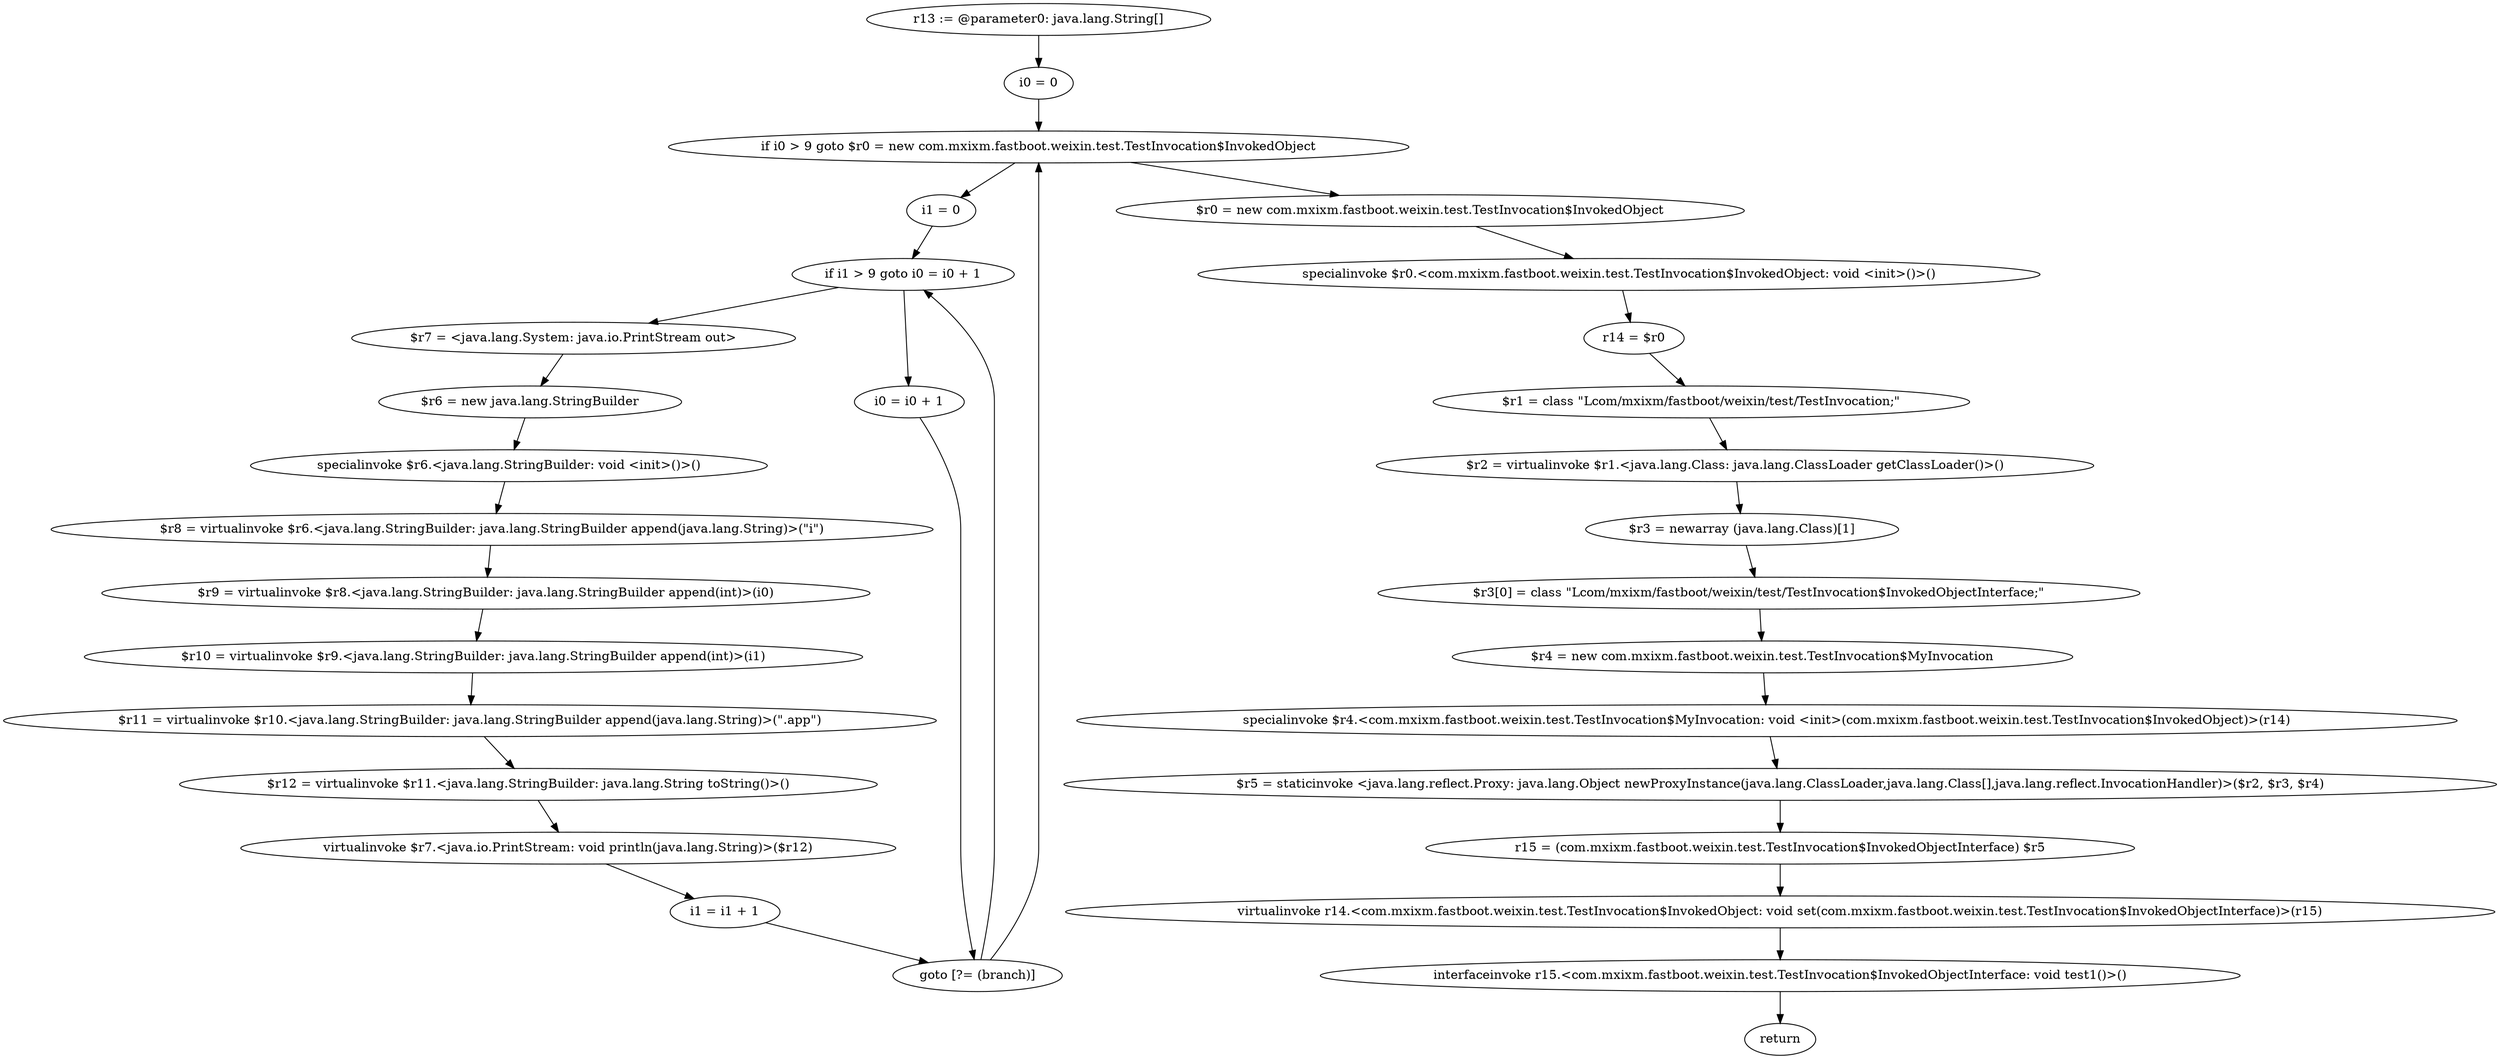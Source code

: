 digraph "unitGraph" {
    "r13 := @parameter0: java.lang.String[]"
    "i0 = 0"
    "if i0 > 9 goto $r0 = new com.mxixm.fastboot.weixin.test.TestInvocation$InvokedObject"
    "i1 = 0"
    "if i1 > 9 goto i0 = i0 + 1"
    "$r7 = <java.lang.System: java.io.PrintStream out>"
    "$r6 = new java.lang.StringBuilder"
    "specialinvoke $r6.<java.lang.StringBuilder: void <init>()>()"
    "$r8 = virtualinvoke $r6.<java.lang.StringBuilder: java.lang.StringBuilder append(java.lang.String)>(\"i\")"
    "$r9 = virtualinvoke $r8.<java.lang.StringBuilder: java.lang.StringBuilder append(int)>(i0)"
    "$r10 = virtualinvoke $r9.<java.lang.StringBuilder: java.lang.StringBuilder append(int)>(i1)"
    "$r11 = virtualinvoke $r10.<java.lang.StringBuilder: java.lang.StringBuilder append(java.lang.String)>(\".app\")"
    "$r12 = virtualinvoke $r11.<java.lang.StringBuilder: java.lang.String toString()>()"
    "virtualinvoke $r7.<java.io.PrintStream: void println(java.lang.String)>($r12)"
    "i1 = i1 + 1"
    "goto [?= (branch)]"
    "i0 = i0 + 1"
    "$r0 = new com.mxixm.fastboot.weixin.test.TestInvocation$InvokedObject"
    "specialinvoke $r0.<com.mxixm.fastboot.weixin.test.TestInvocation$InvokedObject: void <init>()>()"
    "r14 = $r0"
    "$r1 = class \"Lcom/mxixm/fastboot/weixin/test/TestInvocation;\""
    "$r2 = virtualinvoke $r1.<java.lang.Class: java.lang.ClassLoader getClassLoader()>()"
    "$r3 = newarray (java.lang.Class)[1]"
    "$r3[0] = class \"Lcom/mxixm/fastboot/weixin/test/TestInvocation$InvokedObjectInterface;\""
    "$r4 = new com.mxixm.fastboot.weixin.test.TestInvocation$MyInvocation"
    "specialinvoke $r4.<com.mxixm.fastboot.weixin.test.TestInvocation$MyInvocation: void <init>(com.mxixm.fastboot.weixin.test.TestInvocation$InvokedObject)>(r14)"
    "$r5 = staticinvoke <java.lang.reflect.Proxy: java.lang.Object newProxyInstance(java.lang.ClassLoader,java.lang.Class[],java.lang.reflect.InvocationHandler)>($r2, $r3, $r4)"
    "r15 = (com.mxixm.fastboot.weixin.test.TestInvocation$InvokedObjectInterface) $r5"
    "virtualinvoke r14.<com.mxixm.fastboot.weixin.test.TestInvocation$InvokedObject: void set(com.mxixm.fastboot.weixin.test.TestInvocation$InvokedObjectInterface)>(r15)"
    "interfaceinvoke r15.<com.mxixm.fastboot.weixin.test.TestInvocation$InvokedObjectInterface: void test1()>()"
    "return"
    "r13 := @parameter0: java.lang.String[]"->"i0 = 0";
    "i0 = 0"->"if i0 > 9 goto $r0 = new com.mxixm.fastboot.weixin.test.TestInvocation$InvokedObject";
    "if i0 > 9 goto $r0 = new com.mxixm.fastboot.weixin.test.TestInvocation$InvokedObject"->"i1 = 0";
    "if i0 > 9 goto $r0 = new com.mxixm.fastboot.weixin.test.TestInvocation$InvokedObject"->"$r0 = new com.mxixm.fastboot.weixin.test.TestInvocation$InvokedObject";
    "i1 = 0"->"if i1 > 9 goto i0 = i0 + 1";
    "if i1 > 9 goto i0 = i0 + 1"->"$r7 = <java.lang.System: java.io.PrintStream out>";
    "if i1 > 9 goto i0 = i0 + 1"->"i0 = i0 + 1";
    "$r7 = <java.lang.System: java.io.PrintStream out>"->"$r6 = new java.lang.StringBuilder";
    "$r6 = new java.lang.StringBuilder"->"specialinvoke $r6.<java.lang.StringBuilder: void <init>()>()";
    "specialinvoke $r6.<java.lang.StringBuilder: void <init>()>()"->"$r8 = virtualinvoke $r6.<java.lang.StringBuilder: java.lang.StringBuilder append(java.lang.String)>(\"i\")";
    "$r8 = virtualinvoke $r6.<java.lang.StringBuilder: java.lang.StringBuilder append(java.lang.String)>(\"i\")"->"$r9 = virtualinvoke $r8.<java.lang.StringBuilder: java.lang.StringBuilder append(int)>(i0)";
    "$r9 = virtualinvoke $r8.<java.lang.StringBuilder: java.lang.StringBuilder append(int)>(i0)"->"$r10 = virtualinvoke $r9.<java.lang.StringBuilder: java.lang.StringBuilder append(int)>(i1)";
    "$r10 = virtualinvoke $r9.<java.lang.StringBuilder: java.lang.StringBuilder append(int)>(i1)"->"$r11 = virtualinvoke $r10.<java.lang.StringBuilder: java.lang.StringBuilder append(java.lang.String)>(\".app\")";
    "$r11 = virtualinvoke $r10.<java.lang.StringBuilder: java.lang.StringBuilder append(java.lang.String)>(\".app\")"->"$r12 = virtualinvoke $r11.<java.lang.StringBuilder: java.lang.String toString()>()";
    "$r12 = virtualinvoke $r11.<java.lang.StringBuilder: java.lang.String toString()>()"->"virtualinvoke $r7.<java.io.PrintStream: void println(java.lang.String)>($r12)";
    "virtualinvoke $r7.<java.io.PrintStream: void println(java.lang.String)>($r12)"->"i1 = i1 + 1";
    "i1 = i1 + 1"->"goto [?= (branch)]";
    "goto [?= (branch)]"->"if i1 > 9 goto i0 = i0 + 1";
    "i0 = i0 + 1"->"goto [?= (branch)]";
    "goto [?= (branch)]"->"if i0 > 9 goto $r0 = new com.mxixm.fastboot.weixin.test.TestInvocation$InvokedObject";
    "$r0 = new com.mxixm.fastboot.weixin.test.TestInvocation$InvokedObject"->"specialinvoke $r0.<com.mxixm.fastboot.weixin.test.TestInvocation$InvokedObject: void <init>()>()";
    "specialinvoke $r0.<com.mxixm.fastboot.weixin.test.TestInvocation$InvokedObject: void <init>()>()"->"r14 = $r0";
    "r14 = $r0"->"$r1 = class \"Lcom/mxixm/fastboot/weixin/test/TestInvocation;\"";
    "$r1 = class \"Lcom/mxixm/fastboot/weixin/test/TestInvocation;\""->"$r2 = virtualinvoke $r1.<java.lang.Class: java.lang.ClassLoader getClassLoader()>()";
    "$r2 = virtualinvoke $r1.<java.lang.Class: java.lang.ClassLoader getClassLoader()>()"->"$r3 = newarray (java.lang.Class)[1]";
    "$r3 = newarray (java.lang.Class)[1]"->"$r3[0] = class \"Lcom/mxixm/fastboot/weixin/test/TestInvocation$InvokedObjectInterface;\"";
    "$r3[0] = class \"Lcom/mxixm/fastboot/weixin/test/TestInvocation$InvokedObjectInterface;\""->"$r4 = new com.mxixm.fastboot.weixin.test.TestInvocation$MyInvocation";
    "$r4 = new com.mxixm.fastboot.weixin.test.TestInvocation$MyInvocation"->"specialinvoke $r4.<com.mxixm.fastboot.weixin.test.TestInvocation$MyInvocation: void <init>(com.mxixm.fastboot.weixin.test.TestInvocation$InvokedObject)>(r14)";
    "specialinvoke $r4.<com.mxixm.fastboot.weixin.test.TestInvocation$MyInvocation: void <init>(com.mxixm.fastboot.weixin.test.TestInvocation$InvokedObject)>(r14)"->"$r5 = staticinvoke <java.lang.reflect.Proxy: java.lang.Object newProxyInstance(java.lang.ClassLoader,java.lang.Class[],java.lang.reflect.InvocationHandler)>($r2, $r3, $r4)";
    "$r5 = staticinvoke <java.lang.reflect.Proxy: java.lang.Object newProxyInstance(java.lang.ClassLoader,java.lang.Class[],java.lang.reflect.InvocationHandler)>($r2, $r3, $r4)"->"r15 = (com.mxixm.fastboot.weixin.test.TestInvocation$InvokedObjectInterface) $r5";
    "r15 = (com.mxixm.fastboot.weixin.test.TestInvocation$InvokedObjectInterface) $r5"->"virtualinvoke r14.<com.mxixm.fastboot.weixin.test.TestInvocation$InvokedObject: void set(com.mxixm.fastboot.weixin.test.TestInvocation$InvokedObjectInterface)>(r15)";
    "virtualinvoke r14.<com.mxixm.fastboot.weixin.test.TestInvocation$InvokedObject: void set(com.mxixm.fastboot.weixin.test.TestInvocation$InvokedObjectInterface)>(r15)"->"interfaceinvoke r15.<com.mxixm.fastboot.weixin.test.TestInvocation$InvokedObjectInterface: void test1()>()";
    "interfaceinvoke r15.<com.mxixm.fastboot.weixin.test.TestInvocation$InvokedObjectInterface: void test1()>()"->"return";
}
